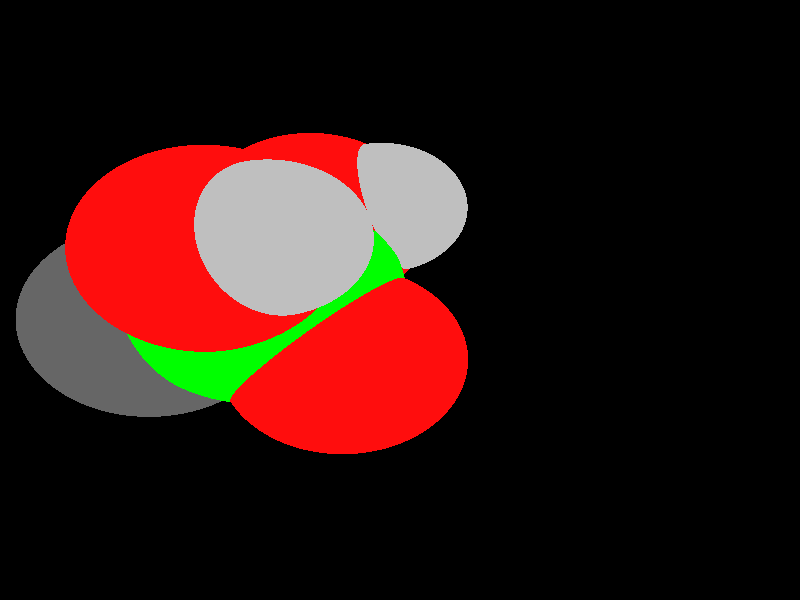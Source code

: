 global_settings {
	ambient_light rgb <0.200000002980232, 0.200000002980232, 0.200000002980232>
	max_trace_level 15
}

background { color rgb <0,0,0> }

camera {
	perspective
	location <-5.47918408505646, 6.31115597661774, 9.45785193719885>
	angle 40
	up <0.540502033443092, -0.525240751601622, 0.657251629667699>
	right <-0.770799701294858, -0.622259954636467, 0.136602962411432> * 1
	direction <0.337231926613778, -0.58044353878115, -0.741188185253634> }

light_source {
	<-15.0324148384413, -7.4449741043689, 34.231081326573>
	color rgb <1, 1, 1>
	fade_distance 52.2393923001166
	fade_power 0
	spotlight
	area_light <20, 0, 0>, <0, 0, 20>, 20, 20
	circular
	orient
	point_at <15.0324148384413, 7.4449741043689, -34.231081326573>
}

light_source {
	<30.3930652090568, -4.1813015083774, -0.517178635974355>
	color rgb <0.300000011920929, 0.300000011920929, 0.300000011920929> shadowless
	fade_distance 52.2393923001166
	fade_power 0
	parallel
	point_at <-30.3930652090568, 4.1813015083774, 0.517178635974355>
}

#default {
	finish {ambient 0.5 diffuse 1 specular 0.2 roughness .01 metallic 1}
}

union {
cylinder {
	<0.47388846062456, -0.4665852119125, -0.75637782151164>, 	<-0.344750662618434, -0.460181658995038, -1.00578713666778>, 0.075
	pigment { rgbt <0, 1.0, 0, 0> }
}
cylinder {
	<0.502309943312197, -0.666906160510042, -0.854809203066597>, 	<-0.316329179930796, -0.660502607592579, -1.10421851822273>, 0.075
	pigment { rgbt <0, 1.0, 0, 0> }
}
cylinder {
	<-0.344750662618434, -0.460181658995038, -1.00578713666778>, 	<-0.951606738433601, -0.455434713870583, -1.19067392496079>, 0.075
	pigment { rgbt <1, 0.0500000007450581, 0.0500000007450581, 0> }
}
cylinder {
	<-0.316329179930796, -0.660502607592579, -1.10421851822273>, 	<-0.923185255745963, -0.655755662468125, -1.28910530651574>, 0.075
	pigment { rgbt <1, 0.0500000007450581, 0.0500000007450581, 0> }
}
cylinder {
	<0.488099201968378, -0.566745686211271, -0.805593512289118>, 	<0.603055424857396, -0.156922797348483, 0.000136081396557228>, 0.075
	pigment { rgbt <0, 1.0, 0, 0> }
}
cylinder {
	<0.603055424857396, -0.156922797348483, 0.000136081396557228>, 	<0.690081431367815, 0.153327909381191, 0.610102441664171>, 0.075
	pigment { rgbt <1, 0.0500000007450581, 0.0500000007450581, 0> }
}
cylinder {
	<0.488099201968378, -0.566745686211271, -0.805593512289118>, 	<0.780616742127124, -1.40841309677426, -0.61480735136391>, 0.075
	pigment { rgbt <0, 1.0, 0, 0> }
}
cylinder {
	<0.780616742127124, -1.40841309677426, -0.61480735136391>, 	<1.00206306891249, -2.04558567911914, -0.470375347336253>, 0.075
	pigment { rgbt <1, 0.0500000007450581, 0.0500000007450581, 0> }
}
cylinder {
	<0.488099201968378, -0.566745686211271, -0.805593512289118>, 	<1.15214380375558, -0.183352537141142, -1.39410971442442>, 0.075
	pigment { rgbt <0, 1.0, 0, 0> }
}
cylinder {
	<1.15214380375558, -0.183352537141142, -1.39410971442442>, 	<1.70118511692767, 0.133642251251256, -1.88070309621501>, 0.075
	pigment { rgbt <0.400000005960464, 0.400000005960464, 0.400000005960464, 0> }
}
cylinder {
	<1.00206306891249, -2.04558567911914, -0.470375347336253>, 	<0.59900665480116, -2.37134917944059, -0.205925204804805>, 0.075
	pigment { rgbt <1, 0.0500000007450581, 0.0500000007450581, 0> }
}
cylinder {
	<0.59900665480116, -2.37134917944059, -0.205925204804805>, 	<0.32688102079658, -2.591290100753, -0.0273803158526219>, 0.075
	pigment { rgbt <0.75, 0.75, 0.75, 0> }
}
cylinder {
	<-0.0373363741624092, -0.0242080772848499, 1.23400386613102>, 	<0.255842378466547, 0.0473460951890576, 0.982546395612696>, 0.075
	pigment { rgbt <0.75, 0.75, 0.75, 0> }
}
cylinder {
	<0.255842378466547, 0.0473460951890576, 0.982546395612696>, 	<0.690081431367815, 0.153327909381191, 0.610102441664171>, 0.075
	pigment { rgbt <1, 0.0500000007450581, 0.0500000007450581, 0> }
}
sphere {
	<0.488099201968378, -0.566745686211271, -0.805593512289118>, 0.5778
	pigment { rgbt <0, 1.0, 0,0> }
}
sphere {
	<-0.937395997089782, -0.555595188169354, -1.23988961573826>, 0.3564
	pigment { rgbt <1, 0.0500000007450581, 0.0500000007450581,0> }
}
sphere {
	<0.690081431367815, 0.153327909381191, 0.610102441664171>, 0.3564
	pigment { rgbt <1, 0.0500000007450581, 0.0500000007450581,0> }
}
sphere {
	<1.00206306891249, -2.04558567911914, -0.470375347336253>, 0.3564
	pigment { rgbt <1, 0.0500000007450581, 0.0500000007450581,0> }
}
sphere {
	<1.70118511692767, 0.133642251251256, -1.88070309621501>, 0.4104
	pigment { rgbt <0.400000005960464, 0.400000005960464, 0.400000005960464,0> }
}
sphere {
	<0.32688102079658, -2.591290100753, -0.0273803158526219>, 0.1674
	pigment { rgbt <0.75, 0.75, 0.75,0> }
}
sphere {
	<-0.0373363741624092, -0.0242080772848499, 1.23400386613102>, 0.1674
	pigment { rgbt <0.75, 0.75, 0.75,0> }
}
}
merge {
}
union {
}
merge {
sphere {
	<0.488099201968378, -0.566745686211271, -0.805593512289118>, 1.79982
	pigment { rgbt <0, 0, 0,0> }
}
sphere {
	<-0.937395997089782, -0.555595188169354, -1.23988961573826>, 1.519848
	pigment { rgbt <0, 0, 0,0> }
}
sphere {
	<0.690081431367815, 0.153327909381191, 0.610102441664171>, 1.519848
	pigment { rgbt <0, 0, 0,0> }
}
sphere {
	<1.00206306891249, -2.04558567911914, -0.470375347336253>, 1.519848
	pigment { rgbt <0, 0, 0,0> }
}
sphere {
	<1.70118511692767, 0.133642251251256, -1.88070309621501>, 1.69983
	pigment { rgbt <0, 0, 0,0> }
}
sphere {
	<0.32688102079658, -2.591290100753, -0.0273803158526219>, 1.09989
	pigment { rgbt <0, 0, 0,0> }
}
sphere {
	<-0.0373363741624092, -0.0242080772848499, 1.23400386613102>, 1.09989
	pigment { rgbt <0, 0, 0,0> }
}
sphere {
	<0.488099201968378, -0.566745686211271, -0.805593512289118>, 1.8
	pigment { rgbt <0, 1.0, 0,0.350000023841858> }
}
sphere {
	<-0.937395997089782, -0.555595188169354, -1.23988961573826>, 1.52
	pigment { rgbt <1, 0.0500000007450581, 0.0500000007450581,0.350000023841858> }
}
sphere {
	<0.690081431367815, 0.153327909381191, 0.610102441664171>, 1.52
	pigment { rgbt <1, 0.0500000007450581, 0.0500000007450581,0.350000023841858> }
}
sphere {
	<1.00206306891249, -2.04558567911914, -0.470375347336253>, 1.52
	pigment { rgbt <1, 0.0500000007450581, 0.0500000007450581,0.350000023841858> }
}
sphere {
	<1.70118511692767, 0.133642251251256, -1.88070309621501>, 1.7
	pigment { rgbt <0.400000005960464, 0.400000005960464, 0.400000005960464,0.350000023841858> }
}
sphere {
	<0.32688102079658, -2.591290100753, -0.0273803158526219>, 1.1
	pigment { rgbt <0.75, 0.75, 0.75,0.350000023841858> }
}
sphere {
	<-0.0373363741624092, -0.0242080772848499, 1.23400386613102>, 1.1
	pigment { rgbt <0.75, 0.75, 0.75,0.350000023841858> }
}
}
